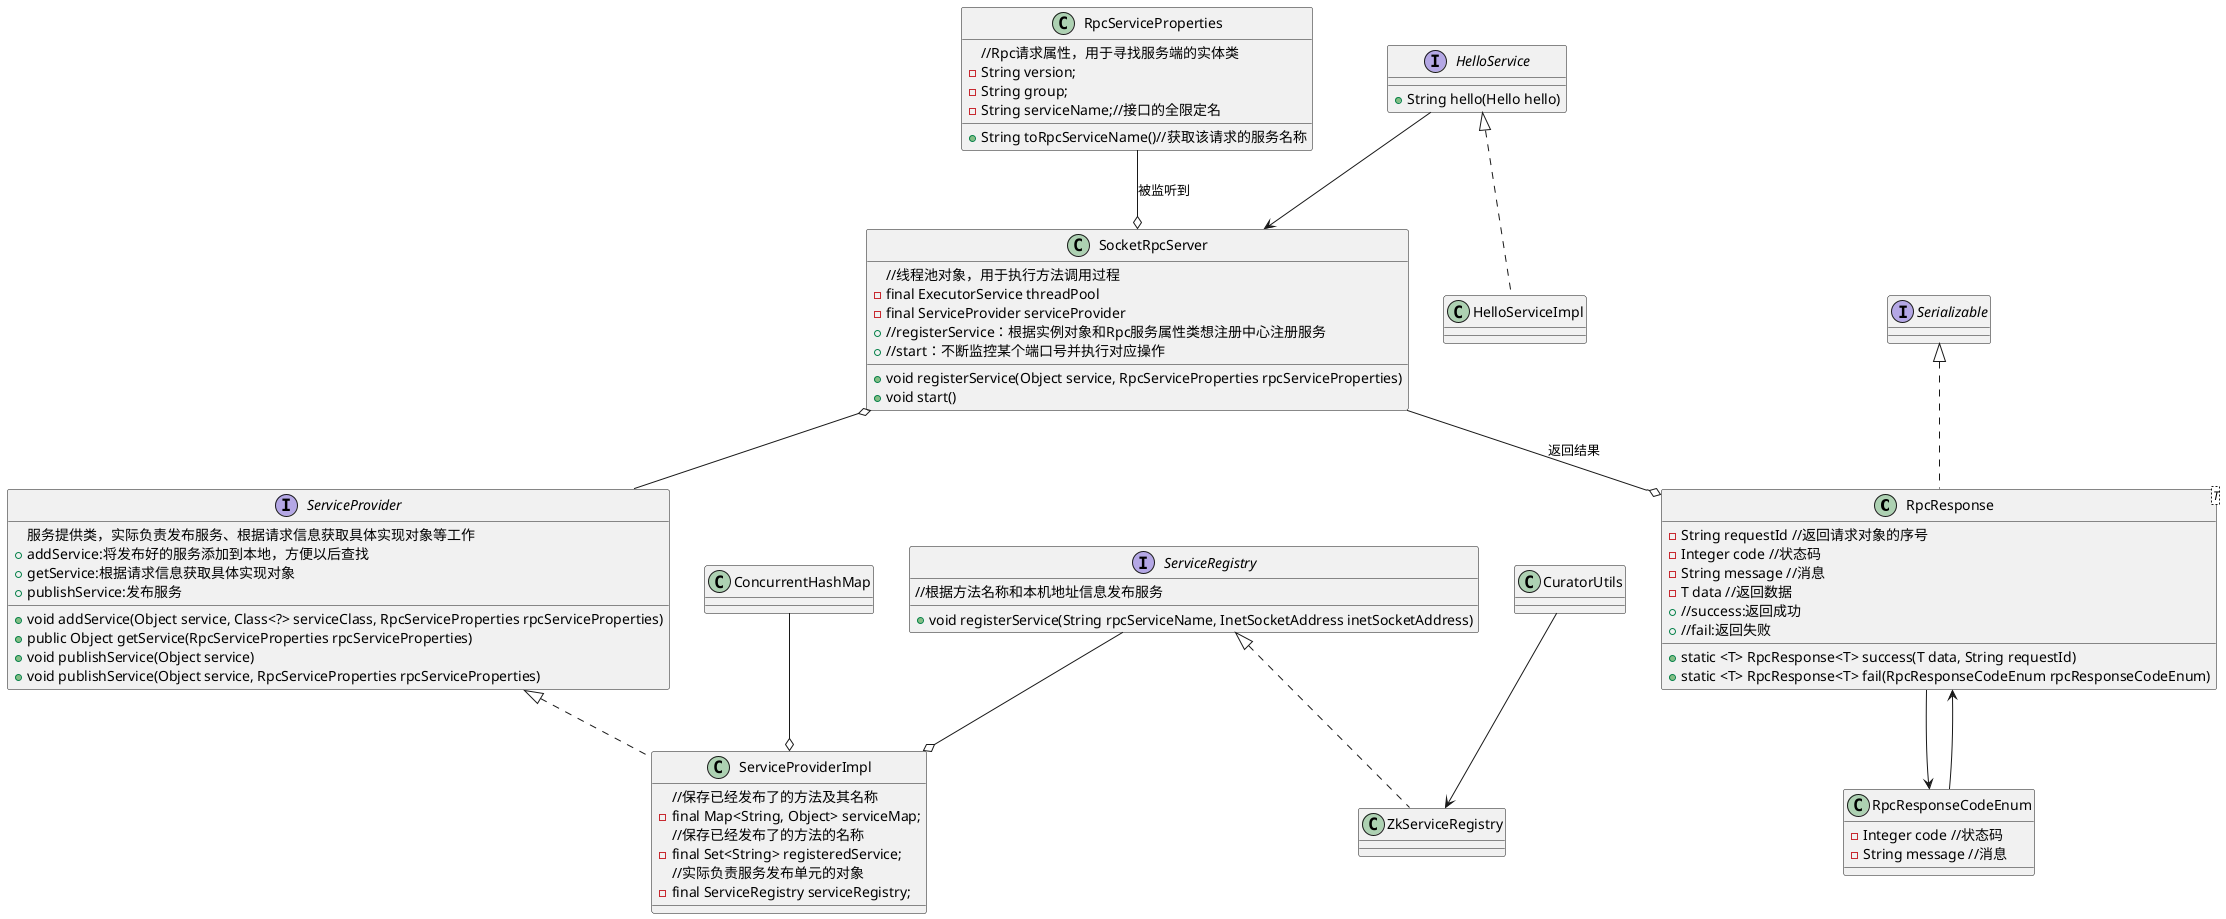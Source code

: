 @startuml
'https://plantuml.com/class-diagram

class RpcResponse<T> implements Serializable {
    - String requestId //返回请求对象的序号
    - Integer code //状态码
    - String message //消息
    - T data //返回数据
    + //success:返回成功
    + //fail:返回失败
    + static <T> RpcResponse<T> success(T data, String requestId)
    + static <T> RpcResponse<T> fail(RpcResponseCodeEnum rpcResponseCodeEnum)

}
RpcResponse --> RpcResponseCodeEnum
RpcResponseCodeEnum --> RpcResponse
class RpcResponseCodeEnum{
    - Integer code //状态码
    - String message //消息
}
RpcServiceProperties --o  SocketRpcServer:被监听到
SocketRpcServer --o RpcResponse:返回结果
class RpcServiceProperties {
    //Rpc请求属性，用于寻找服务端的实体类
    - String version;
    - String group;
    - String serviceName;//接口的全限定名
    + String toRpcServiceName()//获取该请求的服务名称
}

interface HelloService {
    + String hello(Hello hello)
}

class HelloServiceImpl implements HelloService

HelloService --> SocketRpcServer

class SocketRpcServer {
    //线程池对象，用于执行方法调用过程
    - final ExecutorService threadPool
    - final ServiceProvider serviceProvider
    + //registerService：根据实例对象和Rpc服务属性类想注册中心注册服务
    + void registerService(Object service, RpcServiceProperties rpcServiceProperties)
    + //start：不断监控某个端口号并执行对应操作
    + void start()
}

SocketRpcServer o-- ServiceProvider
interface ServiceProvider {
    服务提供类，实际负责发布服务、根据请求信息获取具体实现对象等工作
    + addService:将发布好的服务添加到本地，方便以后查找
    + void addService(Object service, Class<?> serviceClass, RpcServiceProperties rpcServiceProperties)
    + getService:根据请求信息获取具体实现对象
    + public Object getService(RpcServiceProperties rpcServiceProperties)
    + void publishService(Object service)
    + publishService:发布服务
    + void publishService(Object service, RpcServiceProperties rpcServiceProperties)
}

class ServiceProviderImpl implements ServiceProvider {
    //保存已经发布了的方法及其名称
    - final Map<String, Object> serviceMap;
    //保存已经发布了的方法的名称
    - final Set<String> registeredService;
    //实际负责服务发布单元的对象
    - final ServiceRegistry serviceRegistry;

}

ConcurrentHashMap --o ServiceProviderImpl
ServiceRegistry --o ServiceProviderImpl
interface ServiceRegistry {
    //根据方法名称和本机地址信息发布服务
    + void registerService(String rpcServiceName, InetSocketAddress inetSocketAddress)
}

class ZkServiceRegistry implements ServiceRegistry
CuratorUtils --> ZkServiceRegistry
@enduml